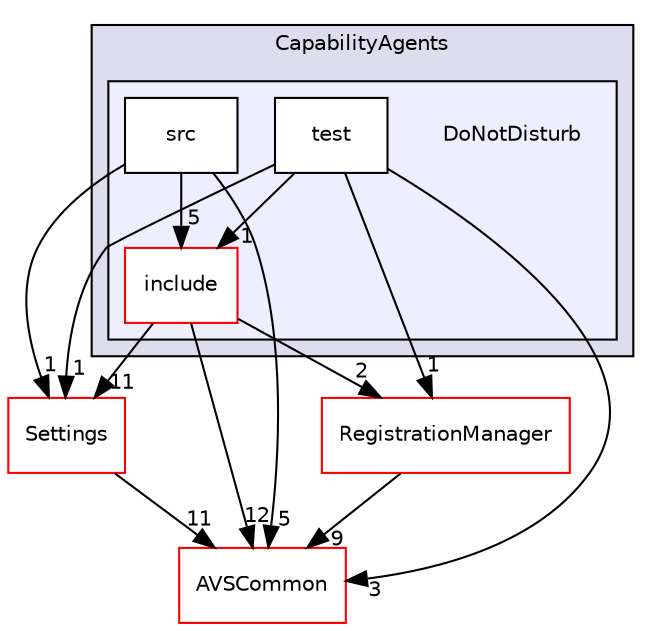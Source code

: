digraph "/workplace/avs-device-sdk/CapabilityAgents/DoNotDisturb" {
  compound=true
  node [ fontsize="10", fontname="Helvetica"];
  edge [ labelfontsize="10", labelfontname="Helvetica"];
  subgraph clusterdir_7cf910bd1d7603f12ef47ff650cec893 {
    graph [ bgcolor="#ddddee", pencolor="black", label="CapabilityAgents" fontname="Helvetica", fontsize="10", URL="dir_7cf910bd1d7603f12ef47ff650cec893.html"]
  subgraph clusterdir_dd92015ab12b9b588cab78f10309c27c {
    graph [ bgcolor="#eeeeff", pencolor="black", label="" URL="dir_dd92015ab12b9b588cab78f10309c27c.html"];
    dir_dd92015ab12b9b588cab78f10309c27c [shape=plaintext label="DoNotDisturb"];
    dir_e0ed9f524f2b6b9372683a368c6b20a1 [shape=box label="include" color="red" fillcolor="white" style="filled" URL="dir_e0ed9f524f2b6b9372683a368c6b20a1.html"];
    dir_7760842dcf7554b8703c3e156a2b01e3 [shape=box label="src" color="black" fillcolor="white" style="filled" URL="dir_7760842dcf7554b8703c3e156a2b01e3.html"];
    dir_a5e39559caeb63d09dcc35685783d070 [shape=box label="test" color="black" fillcolor="white" style="filled" URL="dir_a5e39559caeb63d09dcc35685783d070.html"];
  }
  }
  dir_8ae0dd75af039a94f4269584fb8eef13 [shape=box label="Settings" fillcolor="white" style="filled" color="red" URL="dir_8ae0dd75af039a94f4269584fb8eef13.html"];
  dir_13e65effb2bde530b17b3d5eefcd0266 [shape=box label="AVSCommon" fillcolor="white" style="filled" color="red" URL="dir_13e65effb2bde530b17b3d5eefcd0266.html"];
  dir_b14333b5607b47fe7356eaa790107bd3 [shape=box label="RegistrationManager" fillcolor="white" style="filled" color="red" URL="dir_b14333b5607b47fe7356eaa790107bd3.html"];
  dir_7760842dcf7554b8703c3e156a2b01e3->dir_8ae0dd75af039a94f4269584fb8eef13 [headlabel="1", labeldistance=1.5 headhref="dir_000156_000285.html"];
  dir_7760842dcf7554b8703c3e156a2b01e3->dir_13e65effb2bde530b17b3d5eefcd0266 [headlabel="5", labeldistance=1.5 headhref="dir_000156_000015.html"];
  dir_7760842dcf7554b8703c3e156a2b01e3->dir_e0ed9f524f2b6b9372683a368c6b20a1 [headlabel="5", labeldistance=1.5 headhref="dir_000156_000154.html"];
  dir_8ae0dd75af039a94f4269584fb8eef13->dir_13e65effb2bde530b17b3d5eefcd0266 [headlabel="11", labeldistance=1.5 headhref="dir_000285_000015.html"];
  dir_b14333b5607b47fe7356eaa790107bd3->dir_13e65effb2bde530b17b3d5eefcd0266 [headlabel="9", labeldistance=1.5 headhref="dir_000271_000015.html"];
  dir_e0ed9f524f2b6b9372683a368c6b20a1->dir_8ae0dd75af039a94f4269584fb8eef13 [headlabel="11", labeldistance=1.5 headhref="dir_000154_000285.html"];
  dir_e0ed9f524f2b6b9372683a368c6b20a1->dir_13e65effb2bde530b17b3d5eefcd0266 [headlabel="12", labeldistance=1.5 headhref="dir_000154_000015.html"];
  dir_e0ed9f524f2b6b9372683a368c6b20a1->dir_b14333b5607b47fe7356eaa790107bd3 [headlabel="2", labeldistance=1.5 headhref="dir_000154_000271.html"];
  dir_a5e39559caeb63d09dcc35685783d070->dir_8ae0dd75af039a94f4269584fb8eef13 [headlabel="1", labeldistance=1.5 headhref="dir_000157_000285.html"];
  dir_a5e39559caeb63d09dcc35685783d070->dir_13e65effb2bde530b17b3d5eefcd0266 [headlabel="3", labeldistance=1.5 headhref="dir_000157_000015.html"];
  dir_a5e39559caeb63d09dcc35685783d070->dir_b14333b5607b47fe7356eaa790107bd3 [headlabel="1", labeldistance=1.5 headhref="dir_000157_000271.html"];
  dir_a5e39559caeb63d09dcc35685783d070->dir_e0ed9f524f2b6b9372683a368c6b20a1 [headlabel="1", labeldistance=1.5 headhref="dir_000157_000154.html"];
}
